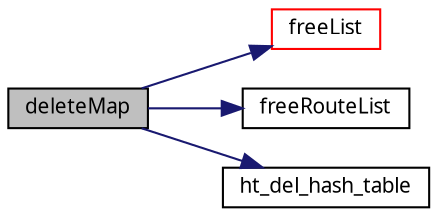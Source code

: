 digraph "deleteMap"
{
  edge [fontname="Verdana",fontsize="10",labelfontname="Verdana",labelfontsize="10"];
  node [fontname="Verdana",fontsize="10",shape=record];
  rankdir="LR";
  Node1 [label="deleteMap",height=0.2,width=0.4,color="black", fillcolor="grey75", style="filled", fontcolor="black"];
  Node1 -> Node2 [color="midnightblue",fontsize="10",style="solid",fontname="Verdana"];
  Node2 [label="freeList",height=0.2,width=0.4,color="red", fillcolor="white", style="filled",URL="$map_8h.html#a76325947260c86ad314bfa656a883abf",tooltip="Free list. "];
  Node1 -> Node3 [color="midnightblue",fontsize="10",style="solid",fontname="Verdana"];
  Node3 [label="freeRouteList",height=0.2,width=0.4,color="black", fillcolor="white", style="filled",URL="$map_8h.html#a22923b334b86f661740ec4f72d5b532f",tooltip="Free route list. "];
  Node1 -> Node4 [color="midnightblue",fontsize="10",style="solid",fontname="Verdana"];
  Node4 [label="ht_del_hash_table",height=0.2,width=0.4,color="black", fillcolor="white", style="filled",URL="$hash__table_8h.html#adc32b4625542644ba9a6c6a3fa8d7702",tooltip="Delete Hash Table. "];
}
